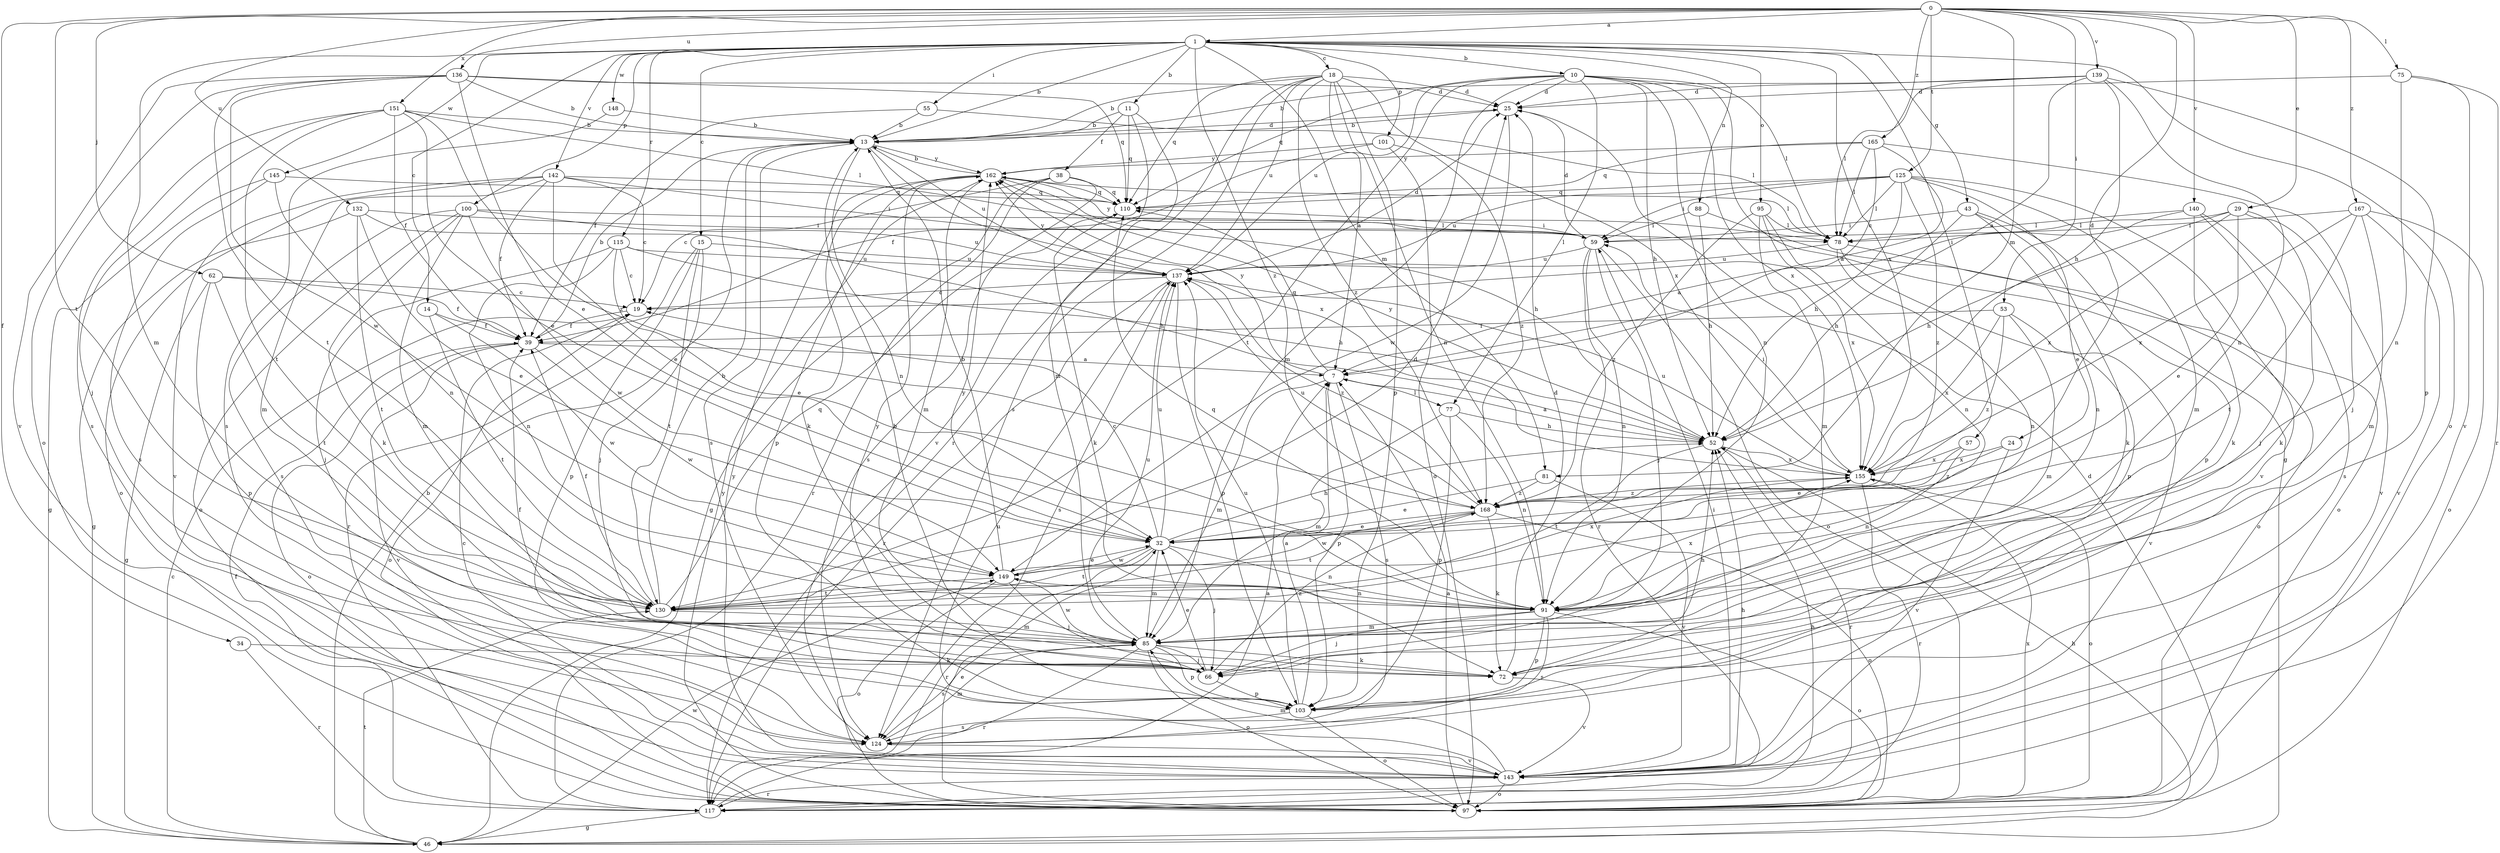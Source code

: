 strict digraph  {
0;
1;
7;
10;
11;
13;
14;
15;
18;
19;
24;
25;
29;
32;
34;
38;
39;
43;
46;
52;
53;
55;
57;
59;
62;
66;
72;
75;
77;
78;
81;
85;
88;
91;
95;
97;
100;
101;
103;
110;
115;
117;
124;
125;
130;
132;
136;
137;
139;
140;
142;
143;
145;
148;
149;
151;
155;
162;
165;
167;
168;
0 -> 1  [label=a];
0 -> 24  [label=d];
0 -> 29  [label=e];
0 -> 34  [label=f];
0 -> 53  [label=i];
0 -> 62  [label=j];
0 -> 75  [label=l];
0 -> 81  [label=m];
0 -> 125  [label=t];
0 -> 130  [label=t];
0 -> 132  [label=u];
0 -> 136  [label=u];
0 -> 139  [label=v];
0 -> 140  [label=v];
0 -> 151  [label=x];
0 -> 165  [label=z];
0 -> 167  [label=z];
1 -> 10  [label=b];
1 -> 11  [label=b];
1 -> 13  [label=b];
1 -> 14  [label=c];
1 -> 15  [label=c];
1 -> 18  [label=c];
1 -> 43  [label=g];
1 -> 55  [label=i];
1 -> 57  [label=i];
1 -> 81  [label=m];
1 -> 85  [label=m];
1 -> 88  [label=n];
1 -> 95  [label=o];
1 -> 97  [label=o];
1 -> 100  [label=p];
1 -> 101  [label=p];
1 -> 115  [label=r];
1 -> 142  [label=v];
1 -> 145  [label=w];
1 -> 148  [label=w];
1 -> 155  [label=x];
1 -> 168  [label=z];
7 -> 77  [label=l];
7 -> 85  [label=m];
7 -> 103  [label=p];
7 -> 110  [label=q];
7 -> 124  [label=s];
7 -> 162  [label=y];
10 -> 25  [label=d];
10 -> 46  [label=g];
10 -> 52  [label=h];
10 -> 77  [label=l];
10 -> 78  [label=l];
10 -> 85  [label=m];
10 -> 91  [label=n];
10 -> 110  [label=q];
10 -> 130  [label=t];
10 -> 137  [label=u];
10 -> 155  [label=x];
11 -> 13  [label=b];
11 -> 38  [label=f];
11 -> 85  [label=m];
11 -> 110  [label=q];
11 -> 143  [label=v];
13 -> 25  [label=d];
13 -> 91  [label=n];
13 -> 124  [label=s];
13 -> 137  [label=u];
13 -> 155  [label=x];
13 -> 162  [label=y];
14 -> 39  [label=f];
14 -> 130  [label=t];
14 -> 149  [label=w];
15 -> 66  [label=j];
15 -> 103  [label=p];
15 -> 117  [label=r];
15 -> 130  [label=t];
15 -> 137  [label=u];
18 -> 7  [label=a];
18 -> 13  [label=b];
18 -> 25  [label=d];
18 -> 91  [label=n];
18 -> 103  [label=p];
18 -> 110  [label=q];
18 -> 117  [label=r];
18 -> 124  [label=s];
18 -> 137  [label=u];
18 -> 155  [label=x];
18 -> 168  [label=z];
19 -> 39  [label=f];
19 -> 97  [label=o];
24 -> 143  [label=v];
24 -> 155  [label=x];
24 -> 168  [label=z];
25 -> 13  [label=b];
25 -> 149  [label=w];
29 -> 32  [label=e];
29 -> 52  [label=h];
29 -> 72  [label=k];
29 -> 78  [label=l];
29 -> 143  [label=v];
29 -> 155  [label=x];
32 -> 19  [label=c];
32 -> 52  [label=h];
32 -> 66  [label=j];
32 -> 85  [label=m];
32 -> 91  [label=n];
32 -> 117  [label=r];
32 -> 130  [label=t];
32 -> 137  [label=u];
32 -> 149  [label=w];
34 -> 72  [label=k];
34 -> 117  [label=r];
38 -> 19  [label=c];
38 -> 46  [label=g];
38 -> 110  [label=q];
38 -> 117  [label=r];
38 -> 124  [label=s];
39 -> 7  [label=a];
39 -> 13  [label=b];
39 -> 97  [label=o];
39 -> 143  [label=v];
39 -> 149  [label=w];
43 -> 52  [label=h];
43 -> 59  [label=i];
43 -> 72  [label=k];
43 -> 91  [label=n];
43 -> 103  [label=p];
46 -> 13  [label=b];
46 -> 19  [label=c];
46 -> 25  [label=d];
46 -> 52  [label=h];
46 -> 130  [label=t];
46 -> 149  [label=w];
52 -> 7  [label=a];
52 -> 117  [label=r];
52 -> 130  [label=t];
52 -> 155  [label=x];
52 -> 162  [label=y];
53 -> 39  [label=f];
53 -> 85  [label=m];
53 -> 143  [label=v];
53 -> 155  [label=x];
53 -> 168  [label=z];
55 -> 13  [label=b];
55 -> 39  [label=f];
55 -> 78  [label=l];
57 -> 32  [label=e];
57 -> 91  [label=n];
57 -> 155  [label=x];
59 -> 25  [label=d];
59 -> 66  [label=j];
59 -> 91  [label=n];
59 -> 97  [label=o];
59 -> 117  [label=r];
59 -> 137  [label=u];
59 -> 162  [label=y];
62 -> 19  [label=c];
62 -> 39  [label=f];
62 -> 46  [label=g];
62 -> 103  [label=p];
62 -> 130  [label=t];
66 -> 32  [label=e];
66 -> 39  [label=f];
66 -> 103  [label=p];
66 -> 162  [label=y];
66 -> 168  [label=z];
72 -> 25  [label=d];
72 -> 52  [label=h];
72 -> 143  [label=v];
75 -> 25  [label=d];
75 -> 91  [label=n];
75 -> 117  [label=r];
75 -> 143  [label=v];
77 -> 52  [label=h];
77 -> 85  [label=m];
77 -> 91  [label=n];
77 -> 103  [label=p];
78 -> 91  [label=n];
78 -> 97  [label=o];
78 -> 103  [label=p];
78 -> 137  [label=u];
81 -> 32  [label=e];
81 -> 143  [label=v];
81 -> 168  [label=z];
85 -> 66  [label=j];
85 -> 72  [label=k];
85 -> 97  [label=o];
85 -> 103  [label=p];
85 -> 117  [label=r];
85 -> 124  [label=s];
85 -> 137  [label=u];
85 -> 149  [label=w];
88 -> 52  [label=h];
88 -> 59  [label=i];
88 -> 97  [label=o];
91 -> 66  [label=j];
91 -> 85  [label=m];
91 -> 97  [label=o];
91 -> 103  [label=p];
91 -> 110  [label=q];
91 -> 124  [label=s];
91 -> 155  [label=x];
91 -> 162  [label=y];
95 -> 78  [label=l];
95 -> 85  [label=m];
95 -> 91  [label=n];
95 -> 155  [label=x];
95 -> 168  [label=z];
97 -> 7  [label=a];
97 -> 32  [label=e];
97 -> 155  [label=x];
97 -> 162  [label=y];
100 -> 72  [label=k];
100 -> 78  [label=l];
100 -> 85  [label=m];
100 -> 97  [label=o];
100 -> 124  [label=s];
100 -> 137  [label=u];
100 -> 149  [label=w];
101 -> 39  [label=f];
101 -> 97  [label=o];
101 -> 162  [label=y];
101 -> 168  [label=z];
103 -> 7  [label=a];
103 -> 13  [label=b];
103 -> 97  [label=o];
103 -> 124  [label=s];
103 -> 137  [label=u];
110 -> 59  [label=i];
110 -> 72  [label=k];
115 -> 19  [label=c];
115 -> 32  [label=e];
115 -> 52  [label=h];
115 -> 66  [label=j];
115 -> 91  [label=n];
115 -> 137  [label=u];
117 -> 7  [label=a];
117 -> 39  [label=f];
117 -> 46  [label=g];
117 -> 52  [label=h];
124 -> 85  [label=m];
124 -> 143  [label=v];
125 -> 32  [label=e];
125 -> 52  [label=h];
125 -> 59  [label=i];
125 -> 78  [label=l];
125 -> 85  [label=m];
125 -> 110  [label=q];
125 -> 137  [label=u];
125 -> 143  [label=v];
125 -> 168  [label=z];
130 -> 13  [label=b];
130 -> 25  [label=d];
130 -> 39  [label=f];
130 -> 85  [label=m];
130 -> 110  [label=q];
132 -> 32  [label=e];
132 -> 46  [label=g];
132 -> 52  [label=h];
132 -> 59  [label=i];
132 -> 130  [label=t];
136 -> 13  [label=b];
136 -> 25  [label=d];
136 -> 32  [label=e];
136 -> 97  [label=o];
136 -> 110  [label=q];
136 -> 130  [label=t];
136 -> 143  [label=v];
136 -> 149  [label=w];
137 -> 19  [label=c];
137 -> 25  [label=d];
137 -> 103  [label=p];
137 -> 117  [label=r];
137 -> 124  [label=s];
137 -> 162  [label=y];
137 -> 168  [label=z];
139 -> 7  [label=a];
139 -> 13  [label=b];
139 -> 25  [label=d];
139 -> 52  [label=h];
139 -> 78  [label=l];
139 -> 91  [label=n];
139 -> 103  [label=p];
140 -> 7  [label=a];
140 -> 66  [label=j];
140 -> 72  [label=k];
140 -> 78  [label=l];
140 -> 124  [label=s];
142 -> 19  [label=c];
142 -> 32  [label=e];
142 -> 39  [label=f];
142 -> 59  [label=i];
142 -> 85  [label=m];
142 -> 97  [label=o];
142 -> 110  [label=q];
142 -> 143  [label=v];
143 -> 19  [label=c];
143 -> 52  [label=h];
143 -> 59  [label=i];
143 -> 85  [label=m];
143 -> 97  [label=o];
143 -> 117  [label=r];
143 -> 137  [label=u];
143 -> 162  [label=y];
145 -> 46  [label=g];
145 -> 91  [label=n];
145 -> 110  [label=q];
145 -> 124  [label=s];
148 -> 13  [label=b];
148 -> 124  [label=s];
149 -> 13  [label=b];
149 -> 32  [label=e];
149 -> 66  [label=j];
149 -> 91  [label=n];
149 -> 97  [label=o];
149 -> 130  [label=t];
149 -> 155  [label=x];
151 -> 13  [label=b];
151 -> 32  [label=e];
151 -> 39  [label=f];
151 -> 66  [label=j];
151 -> 78  [label=l];
151 -> 124  [label=s];
151 -> 130  [label=t];
151 -> 168  [label=z];
155 -> 59  [label=i];
155 -> 97  [label=o];
155 -> 117  [label=r];
155 -> 137  [label=u];
155 -> 168  [label=z];
162 -> 13  [label=b];
162 -> 52  [label=h];
162 -> 72  [label=k];
162 -> 78  [label=l];
162 -> 85  [label=m];
162 -> 103  [label=p];
162 -> 110  [label=q];
165 -> 7  [label=a];
165 -> 19  [label=c];
165 -> 66  [label=j];
165 -> 78  [label=l];
165 -> 110  [label=q];
165 -> 162  [label=y];
167 -> 59  [label=i];
167 -> 85  [label=m];
167 -> 97  [label=o];
167 -> 130  [label=t];
167 -> 143  [label=v];
167 -> 155  [label=x];
168 -> 32  [label=e];
168 -> 72  [label=k];
168 -> 97  [label=o];
168 -> 130  [label=t];
168 -> 137  [label=u];
168 -> 149  [label=w];
}

